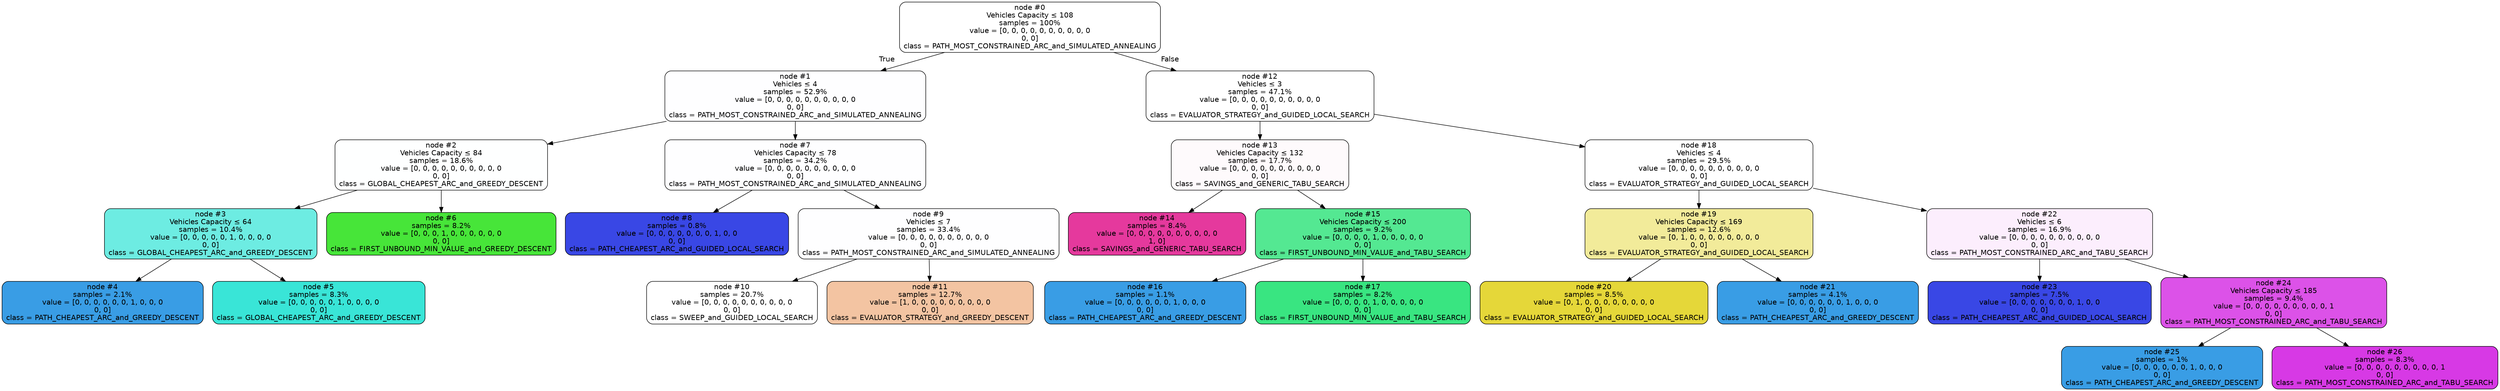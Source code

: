 digraph Tree {
node [shape=box, style="filled, rounded", color="black", fontname="helvetica"] ;
edge [fontname="helvetica"] ;
0 [label=<node &#35;0<br/>Vehicles Capacity &le; 108<br/>samples = 100%<br/>value = [0, 0, 0, 0, 0, 0, 0, 0, 0, 0<br/>0, 0]<br/>class = PATH_MOST_CONSTRAINED_ARC_and_SIMULATED_ANNEALING>, fillcolor="#ffffff"] ;
1 [label=<node &#35;1<br/>Vehicles &le; 4<br/>samples = 52.9%<br/>value = [0, 0, 0, 0, 0, 0, 0, 0, 0, 0<br/>0, 0]<br/>class = PATH_MOST_CONSTRAINED_ARC_and_SIMULATED_ANNEALING>, fillcolor="#fefeff"] ;
0 -> 1 [labeldistance=2.5, labelangle=45, headlabel="True"] ;
2 [label=<node &#35;2<br/>Vehicles Capacity &le; 84<br/>samples = 18.6%<br/>value = [0, 0, 0, 0, 0, 0, 0, 0, 0, 0<br/>0, 0]<br/>class = GLOBAL_CHEAPEST_ARC_and_GREEDY_DESCENT>, fillcolor="#feffff"] ;
1 -> 2 ;
3 [label=<node &#35;3<br/>Vehicles Capacity &le; 64<br/>samples = 10.4%<br/>value = [0, 0, 0, 0, 0, 1, 0, 0, 0, 0<br/>0, 0]<br/>class = GLOBAL_CHEAPEST_ARC_and_GREEDY_DESCENT>, fillcolor="#6dece2"] ;
2 -> 3 ;
4 [label=<node &#35;4<br/>samples = 2.1%<br/>value = [0, 0, 0, 0, 0, 0, 1, 0, 0, 0<br/>0, 0]<br/>class = PATH_CHEAPEST_ARC_and_GREEDY_DESCENT>, fillcolor="#399de5"] ;
3 -> 4 ;
5 [label=<node &#35;5<br/>samples = 8.3%<br/>value = [0, 0, 0, 0, 0, 1, 0, 0, 0, 0<br/>0, 0]<br/>class = GLOBAL_CHEAPEST_ARC_and_GREEDY_DESCENT>, fillcolor="#39e5d7"] ;
3 -> 5 ;
6 [label=<node &#35;6<br/>samples = 8.2%<br/>value = [0, 0, 0, 1, 0, 0, 0, 0, 0, 0<br/>0, 0]<br/>class = FIRST_UNBOUND_MIN_VALUE_and_GREEDY_DESCENT>, fillcolor="#47e539"] ;
2 -> 6 ;
7 [label=<node &#35;7<br/>Vehicles Capacity &le; 78<br/>samples = 34.2%<br/>value = [0, 0, 0, 0, 0, 0, 0, 0, 0, 0<br/>0, 0]<br/>class = PATH_MOST_CONSTRAINED_ARC_and_SIMULATED_ANNEALING>, fillcolor="#fefeff"] ;
1 -> 7 ;
8 [label=<node &#35;8<br/>samples = 0.8%<br/>value = [0, 0, 0, 0, 0, 0, 0, 1, 0, 0<br/>0, 0]<br/>class = PATH_CHEAPEST_ARC_and_GUIDED_LOCAL_SEARCH>, fillcolor="#3947e5"] ;
7 -> 8 ;
9 [label=<node &#35;9<br/>Vehicles &le; 7<br/>samples = 33.4%<br/>value = [0, 0, 0, 0, 0, 0, 0, 0, 0, 0<br/>0, 0]<br/>class = PATH_MOST_CONSTRAINED_ARC_and_SIMULATED_ANNEALING>, fillcolor="#fefeff"] ;
7 -> 9 ;
10 [label=<node &#35;10<br/>samples = 20.7%<br/>value = [0, 0, 0, 0, 0, 0, 0, 0, 0, 0<br/>0, 0]<br/>class = SWEEP_and_GUIDED_LOCAL_SEARCH>, fillcolor="#ffffff"] ;
9 -> 10 ;
11 [label=<node &#35;11<br/>samples = 12.7%<br/>value = [1, 0, 0, 0, 0, 0, 0, 0, 0, 0<br/>0, 0]<br/>class = EVALUATOR_STRATEGY_and_GREEDY_DESCENT>, fillcolor="#f3c4a2"] ;
9 -> 11 ;
12 [label=<node &#35;12<br/>Vehicles &le; 3<br/>samples = 47.1%<br/>value = [0, 0, 0, 0, 0, 0, 0, 0, 0, 0<br/>0, 0]<br/>class = EVALUATOR_STRATEGY_and_GUIDED_LOCAL_SEARCH>, fillcolor="#ffffff"] ;
0 -> 12 [labeldistance=2.5, labelangle=-45, headlabel="False"] ;
13 [label=<node &#35;13<br/>Vehicles Capacity &le; 132<br/>samples = 17.7%<br/>value = [0, 0, 0, 0, 0, 0, 0, 0, 0, 0<br/>0, 0]<br/>class = SAVINGS_and_GENERIC_TABU_SEARCH>, fillcolor="#fefafc"] ;
12 -> 13 ;
14 [label=<node &#35;14<br/>samples = 8.4%<br/>value = [0, 0, 0, 0, 0, 0, 0, 0, 0, 0<br/>1, 0]<br/>class = SAVINGS_and_GENERIC_TABU_SEARCH>, fillcolor="#e5399d"] ;
13 -> 14 ;
15 [label=<node &#35;15<br/>Vehicles Capacity &le; 200<br/>samples = 9.2%<br/>value = [0, 0, 0, 0, 1, 0, 0, 0, 0, 0<br/>0, 0]<br/>class = FIRST_UNBOUND_MIN_VALUE_and_TABU_SEARCH>, fillcolor="#54e892"] ;
13 -> 15 ;
16 [label=<node &#35;16<br/>samples = 1.1%<br/>value = [0, 0, 0, 0, 0, 0, 1, 0, 0, 0<br/>0, 0]<br/>class = PATH_CHEAPEST_ARC_and_GREEDY_DESCENT>, fillcolor="#399de5"] ;
15 -> 16 ;
17 [label=<node &#35;17<br/>samples = 8.2%<br/>value = [0, 0, 0, 0, 1, 0, 0, 0, 0, 0<br/>0, 0]<br/>class = FIRST_UNBOUND_MIN_VALUE_and_TABU_SEARCH>, fillcolor="#39e581"] ;
15 -> 17 ;
18 [label=<node &#35;18<br/>Vehicles &le; 4<br/>samples = 29.5%<br/>value = [0, 0, 0, 0, 0, 0, 0, 0, 0, 0<br/>0, 0]<br/>class = EVALUATOR_STRATEGY_and_GUIDED_LOCAL_SEARCH>, fillcolor="#ffffff"] ;
12 -> 18 ;
19 [label=<node &#35;19<br/>Vehicles Capacity &le; 169<br/>samples = 12.6%<br/>value = [0, 1, 0, 0, 0, 0, 0, 0, 0, 0<br/>0, 0]<br/>class = EVALUATOR_STRATEGY_and_GUIDED_LOCAL_SEARCH>, fillcolor="#f2eb9a"] ;
18 -> 19 ;
20 [label=<node &#35;20<br/>samples = 8.5%<br/>value = [0, 1, 0, 0, 0, 0, 0, 0, 0, 0<br/>0, 0]<br/>class = EVALUATOR_STRATEGY_and_GUIDED_LOCAL_SEARCH>, fillcolor="#e5d739"] ;
19 -> 20 ;
21 [label=<node &#35;21<br/>samples = 4.1%<br/>value = [0, 0, 0, 0, 0, 0, 1, 0, 0, 0<br/>0, 0]<br/>class = PATH_CHEAPEST_ARC_and_GREEDY_DESCENT>, fillcolor="#399de5"] ;
19 -> 21 ;
22 [label=<node &#35;22<br/>Vehicles &le; 6<br/>samples = 16.9%<br/>value = [0, 0, 0, 0, 0, 0, 0, 0, 0, 0<br/>0, 0]<br/>class = PATH_MOST_CONSTRAINED_ARC_and_TABU_SEARCH>, fillcolor="#fceefd"] ;
18 -> 22 ;
23 [label=<node &#35;23<br/>samples = 7.5%<br/>value = [0, 0, 0, 0, 0, 0, 0, 1, 0, 0<br/>0, 0]<br/>class = PATH_CHEAPEST_ARC_and_GUIDED_LOCAL_SEARCH>, fillcolor="#3947e5"] ;
22 -> 23 ;
24 [label=<node &#35;24<br/>Vehicles Capacity &le; 185<br/>samples = 9.4%<br/>value = [0, 0, 0, 0, 0, 0, 0, 0, 0, 1<br/>0, 0]<br/>class = PATH_MOST_CONSTRAINED_ARC_and_TABU_SEARCH>, fillcolor="#dc52e8"] ;
22 -> 24 ;
25 [label=<node &#35;25<br/>samples = 1%<br/>value = [0, 0, 0, 0, 0, 0, 1, 0, 0, 0<br/>0, 0]<br/>class = PATH_CHEAPEST_ARC_and_GREEDY_DESCENT>, fillcolor="#399de5"] ;
24 -> 25 ;
26 [label=<node &#35;26<br/>samples = 8.3%<br/>value = [0, 0, 0, 0, 0, 0, 0, 0, 0, 1<br/>0, 0]<br/>class = PATH_MOST_CONSTRAINED_ARC_and_TABU_SEARCH>, fillcolor="#d739e5"] ;
24 -> 26 ;
}